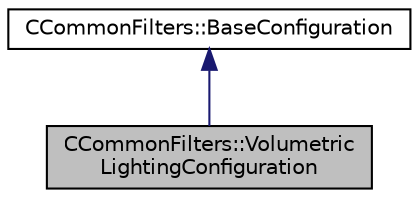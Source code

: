 digraph "CCommonFilters::VolumetricLightingConfiguration"
{
  edge [fontname="Helvetica",fontsize="10",labelfontname="Helvetica",labelfontsize="10"];
  node [fontname="Helvetica",fontsize="10",shape=record];
  Node1 [label="CCommonFilters::Volumetric\lLightingConfiguration",height=0.2,width=0.4,color="black", fillcolor="grey75", style="filled" fontcolor="black"];
  Node2 -> Node1 [dir="back",color="midnightblue",fontsize="10",style="solid",fontname="Helvetica"];
  Node2 [label="CCommonFilters::BaseConfiguration",height=0.2,width=0.4,color="black", fillcolor="white", style="filled",URL="$struct_c_common_filters_1_1_base_configuration.html"];
}
